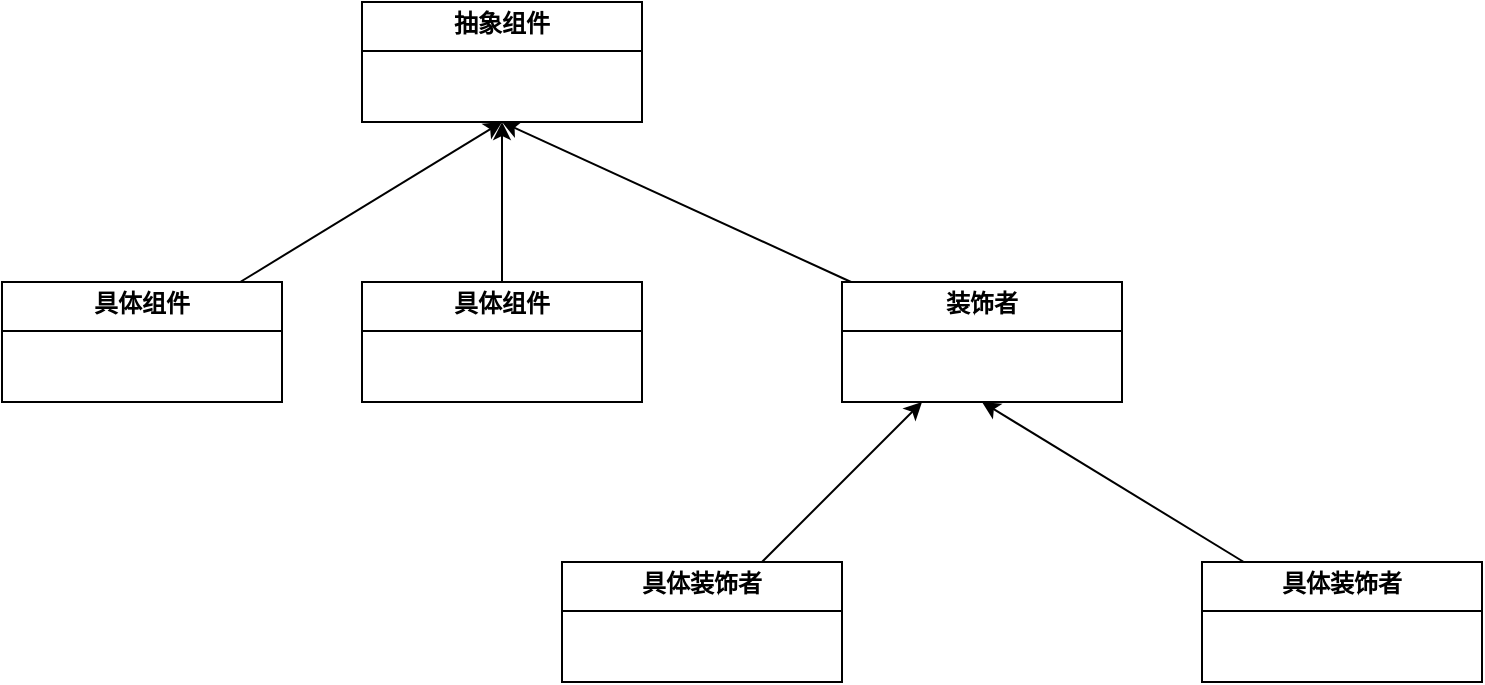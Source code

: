 <mxfile version="24.7.17">
  <diagram name="第 1 页" id="k7LnasLGnMcAWKXEr51b">
    <mxGraphModel dx="869" dy="569" grid="1" gridSize="10" guides="1" tooltips="1" connect="1" arrows="1" fold="1" page="1" pageScale="1" pageWidth="827" pageHeight="1169" math="0" shadow="0">
      <root>
        <mxCell id="0" />
        <mxCell id="1" parent="0" />
        <mxCell id="x-85yleisNdWxA2QaWUK-1" value="&lt;p style=&quot;margin:0px;margin-top:4px;text-align:center;&quot;&gt;&lt;b&gt;抽象组件&lt;/b&gt;&lt;/p&gt;&lt;hr size=&quot;1&quot; style=&quot;border-style:solid;&quot;&gt;&lt;div style=&quot;height:2px;&quot;&gt;&lt;/div&gt;" style="verticalAlign=top;align=left;overflow=fill;html=1;whiteSpace=wrap;" vertex="1" parent="1">
          <mxGeometry x="250" y="190" width="140" height="60" as="geometry" />
        </mxCell>
        <mxCell id="x-85yleisNdWxA2QaWUK-8" style="rounded=0;orthogonalLoop=1;jettySize=auto;html=1;entryX=0.5;entryY=1;entryDx=0;entryDy=0;" edge="1" parent="1" source="x-85yleisNdWxA2QaWUK-2" target="x-85yleisNdWxA2QaWUK-1">
          <mxGeometry relative="1" as="geometry" />
        </mxCell>
        <mxCell id="x-85yleisNdWxA2QaWUK-2" value="&lt;p style=&quot;margin:0px;margin-top:4px;text-align:center;&quot;&gt;&lt;b&gt;具体组件&lt;/b&gt;&lt;/p&gt;&lt;hr size=&quot;1&quot; style=&quot;border-style:solid;&quot;&gt;&lt;div style=&quot;height:2px;&quot;&gt;&lt;/div&gt;" style="verticalAlign=top;align=left;overflow=fill;html=1;whiteSpace=wrap;" vertex="1" parent="1">
          <mxGeometry x="70" y="330" width="140" height="60" as="geometry" />
        </mxCell>
        <mxCell id="x-85yleisNdWxA2QaWUK-9" style="edgeStyle=orthogonalEdgeStyle;rounded=0;orthogonalLoop=1;jettySize=auto;html=1;" edge="1" parent="1" source="x-85yleisNdWxA2QaWUK-3" target="x-85yleisNdWxA2QaWUK-1">
          <mxGeometry relative="1" as="geometry" />
        </mxCell>
        <mxCell id="x-85yleisNdWxA2QaWUK-3" value="&lt;p style=&quot;margin:0px;margin-top:4px;text-align:center;&quot;&gt;&lt;b&gt;具体组件&lt;/b&gt;&lt;/p&gt;&lt;hr size=&quot;1&quot; style=&quot;border-style:solid;&quot;&gt;&lt;div style=&quot;height:2px;&quot;&gt;&lt;/div&gt;" style="verticalAlign=top;align=left;overflow=fill;html=1;whiteSpace=wrap;" vertex="1" parent="1">
          <mxGeometry x="250" y="330" width="140" height="60" as="geometry" />
        </mxCell>
        <mxCell id="x-85yleisNdWxA2QaWUK-10" style="rounded=0;orthogonalLoop=1;jettySize=auto;html=1;entryX=0.5;entryY=1;entryDx=0;entryDy=0;" edge="1" parent="1" source="x-85yleisNdWxA2QaWUK-4" target="x-85yleisNdWxA2QaWUK-1">
          <mxGeometry relative="1" as="geometry" />
        </mxCell>
        <mxCell id="x-85yleisNdWxA2QaWUK-4" value="&lt;p style=&quot;margin:0px;margin-top:4px;text-align:center;&quot;&gt;&lt;b&gt;装饰者&lt;/b&gt;&lt;/p&gt;&lt;hr size=&quot;1&quot; style=&quot;border-style:solid;&quot;&gt;&lt;div style=&quot;height:2px;&quot;&gt;&lt;/div&gt;" style="verticalAlign=top;align=left;overflow=fill;html=1;whiteSpace=wrap;" vertex="1" parent="1">
          <mxGeometry x="490" y="330" width="140" height="60" as="geometry" />
        </mxCell>
        <mxCell id="x-85yleisNdWxA2QaWUK-11" style="rounded=0;orthogonalLoop=1;jettySize=auto;html=1;" edge="1" parent="1" source="x-85yleisNdWxA2QaWUK-5" target="x-85yleisNdWxA2QaWUK-4">
          <mxGeometry relative="1" as="geometry" />
        </mxCell>
        <mxCell id="x-85yleisNdWxA2QaWUK-5" value="&lt;p style=&quot;margin:0px;margin-top:4px;text-align:center;&quot;&gt;&lt;b&gt;具体装饰者&lt;/b&gt;&lt;/p&gt;&lt;hr size=&quot;1&quot; style=&quot;border-style:solid;&quot;&gt;&lt;div style=&quot;height:2px;&quot;&gt;&lt;/div&gt;" style="verticalAlign=top;align=left;overflow=fill;html=1;whiteSpace=wrap;" vertex="1" parent="1">
          <mxGeometry x="350" y="470" width="140" height="60" as="geometry" />
        </mxCell>
        <mxCell id="x-85yleisNdWxA2QaWUK-12" style="rounded=0;orthogonalLoop=1;jettySize=auto;html=1;entryX=0.5;entryY=1;entryDx=0;entryDy=0;" edge="1" parent="1" source="x-85yleisNdWxA2QaWUK-6" target="x-85yleisNdWxA2QaWUK-4">
          <mxGeometry relative="1" as="geometry">
            <mxPoint x="590" y="430" as="targetPoint" />
          </mxGeometry>
        </mxCell>
        <mxCell id="x-85yleisNdWxA2QaWUK-6" value="&lt;p style=&quot;margin:0px;margin-top:4px;text-align:center;&quot;&gt;&lt;b&gt;具体装饰者&lt;/b&gt;&lt;/p&gt;&lt;hr size=&quot;1&quot; style=&quot;border-style:solid;&quot;&gt;&lt;div style=&quot;height:2px;&quot;&gt;&lt;/div&gt;" style="verticalAlign=top;align=left;overflow=fill;html=1;whiteSpace=wrap;" vertex="1" parent="1">
          <mxGeometry x="670" y="470" width="140" height="60" as="geometry" />
        </mxCell>
      </root>
    </mxGraphModel>
  </diagram>
</mxfile>

